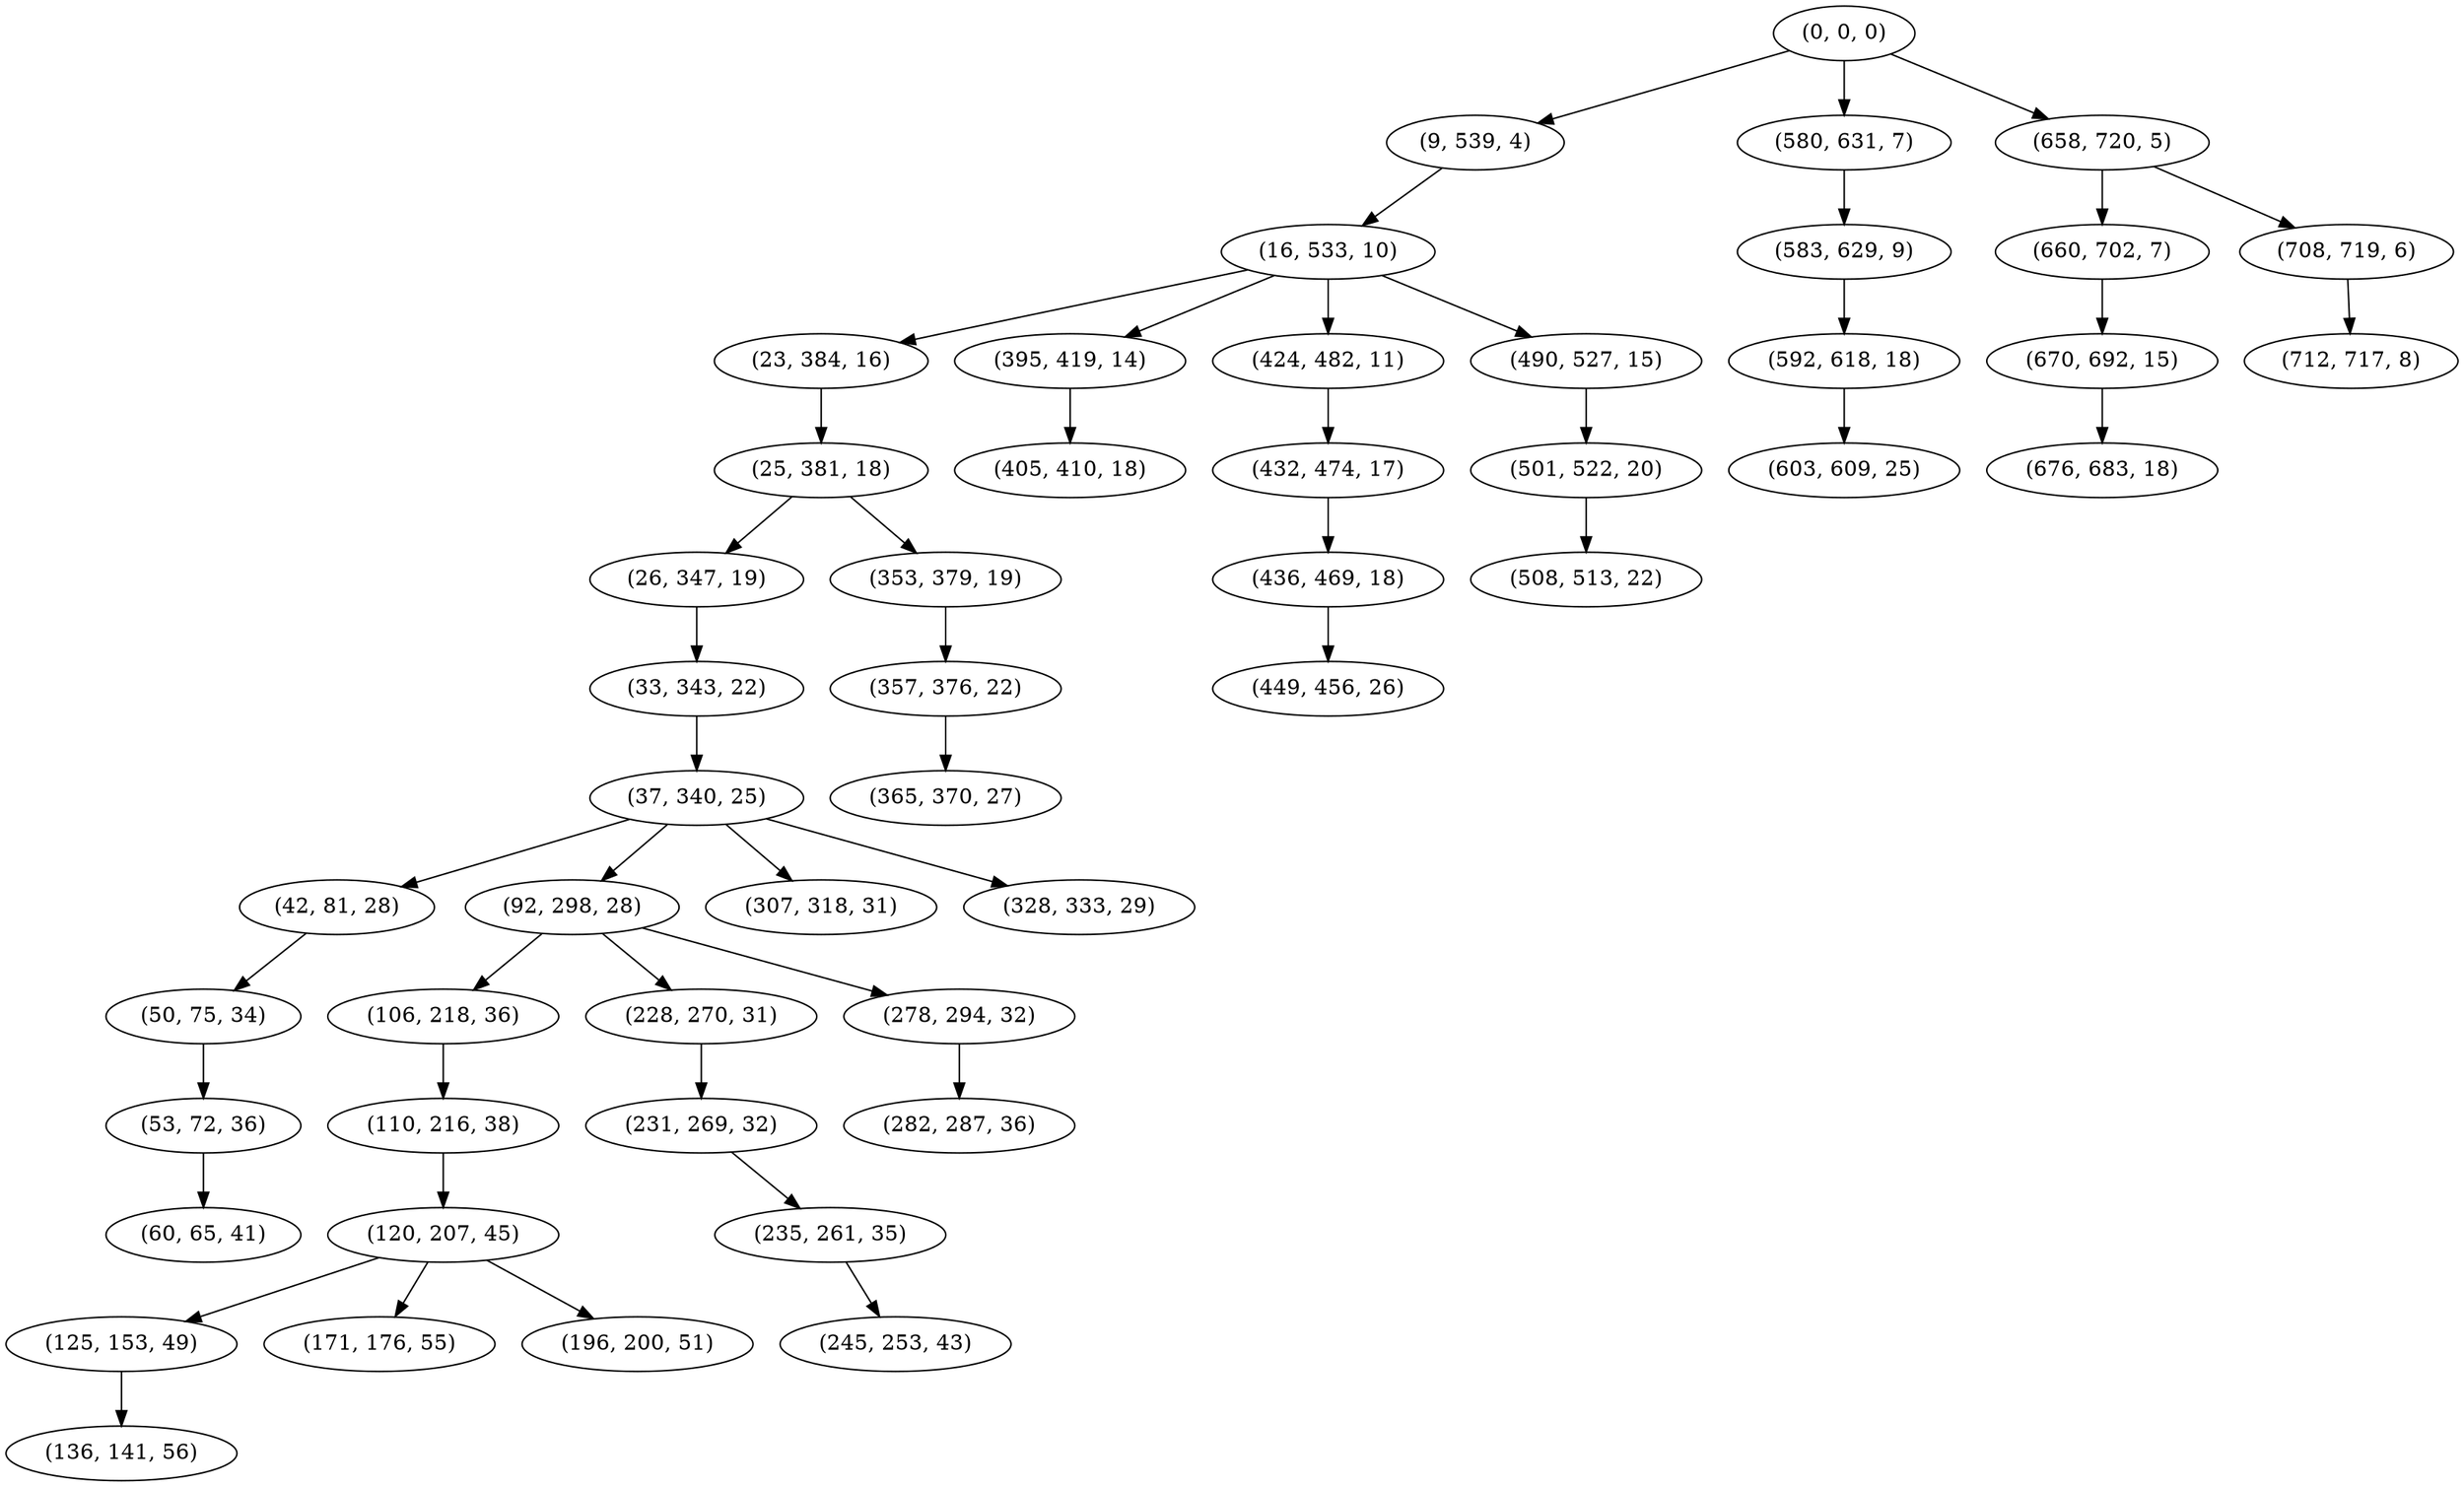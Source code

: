 digraph tree {
    "(0, 0, 0)";
    "(9, 539, 4)";
    "(16, 533, 10)";
    "(23, 384, 16)";
    "(25, 381, 18)";
    "(26, 347, 19)";
    "(33, 343, 22)";
    "(37, 340, 25)";
    "(42, 81, 28)";
    "(50, 75, 34)";
    "(53, 72, 36)";
    "(60, 65, 41)";
    "(92, 298, 28)";
    "(106, 218, 36)";
    "(110, 216, 38)";
    "(120, 207, 45)";
    "(125, 153, 49)";
    "(136, 141, 56)";
    "(171, 176, 55)";
    "(196, 200, 51)";
    "(228, 270, 31)";
    "(231, 269, 32)";
    "(235, 261, 35)";
    "(245, 253, 43)";
    "(278, 294, 32)";
    "(282, 287, 36)";
    "(307, 318, 31)";
    "(328, 333, 29)";
    "(353, 379, 19)";
    "(357, 376, 22)";
    "(365, 370, 27)";
    "(395, 419, 14)";
    "(405, 410, 18)";
    "(424, 482, 11)";
    "(432, 474, 17)";
    "(436, 469, 18)";
    "(449, 456, 26)";
    "(490, 527, 15)";
    "(501, 522, 20)";
    "(508, 513, 22)";
    "(580, 631, 7)";
    "(583, 629, 9)";
    "(592, 618, 18)";
    "(603, 609, 25)";
    "(658, 720, 5)";
    "(660, 702, 7)";
    "(670, 692, 15)";
    "(676, 683, 18)";
    "(708, 719, 6)";
    "(712, 717, 8)";
    "(0, 0, 0)" -> "(9, 539, 4)";
    "(0, 0, 0)" -> "(580, 631, 7)";
    "(0, 0, 0)" -> "(658, 720, 5)";
    "(9, 539, 4)" -> "(16, 533, 10)";
    "(16, 533, 10)" -> "(23, 384, 16)";
    "(16, 533, 10)" -> "(395, 419, 14)";
    "(16, 533, 10)" -> "(424, 482, 11)";
    "(16, 533, 10)" -> "(490, 527, 15)";
    "(23, 384, 16)" -> "(25, 381, 18)";
    "(25, 381, 18)" -> "(26, 347, 19)";
    "(25, 381, 18)" -> "(353, 379, 19)";
    "(26, 347, 19)" -> "(33, 343, 22)";
    "(33, 343, 22)" -> "(37, 340, 25)";
    "(37, 340, 25)" -> "(42, 81, 28)";
    "(37, 340, 25)" -> "(92, 298, 28)";
    "(37, 340, 25)" -> "(307, 318, 31)";
    "(37, 340, 25)" -> "(328, 333, 29)";
    "(42, 81, 28)" -> "(50, 75, 34)";
    "(50, 75, 34)" -> "(53, 72, 36)";
    "(53, 72, 36)" -> "(60, 65, 41)";
    "(92, 298, 28)" -> "(106, 218, 36)";
    "(92, 298, 28)" -> "(228, 270, 31)";
    "(92, 298, 28)" -> "(278, 294, 32)";
    "(106, 218, 36)" -> "(110, 216, 38)";
    "(110, 216, 38)" -> "(120, 207, 45)";
    "(120, 207, 45)" -> "(125, 153, 49)";
    "(120, 207, 45)" -> "(171, 176, 55)";
    "(120, 207, 45)" -> "(196, 200, 51)";
    "(125, 153, 49)" -> "(136, 141, 56)";
    "(228, 270, 31)" -> "(231, 269, 32)";
    "(231, 269, 32)" -> "(235, 261, 35)";
    "(235, 261, 35)" -> "(245, 253, 43)";
    "(278, 294, 32)" -> "(282, 287, 36)";
    "(353, 379, 19)" -> "(357, 376, 22)";
    "(357, 376, 22)" -> "(365, 370, 27)";
    "(395, 419, 14)" -> "(405, 410, 18)";
    "(424, 482, 11)" -> "(432, 474, 17)";
    "(432, 474, 17)" -> "(436, 469, 18)";
    "(436, 469, 18)" -> "(449, 456, 26)";
    "(490, 527, 15)" -> "(501, 522, 20)";
    "(501, 522, 20)" -> "(508, 513, 22)";
    "(580, 631, 7)" -> "(583, 629, 9)";
    "(583, 629, 9)" -> "(592, 618, 18)";
    "(592, 618, 18)" -> "(603, 609, 25)";
    "(658, 720, 5)" -> "(660, 702, 7)";
    "(658, 720, 5)" -> "(708, 719, 6)";
    "(660, 702, 7)" -> "(670, 692, 15)";
    "(670, 692, 15)" -> "(676, 683, 18)";
    "(708, 719, 6)" -> "(712, 717, 8)";
}
